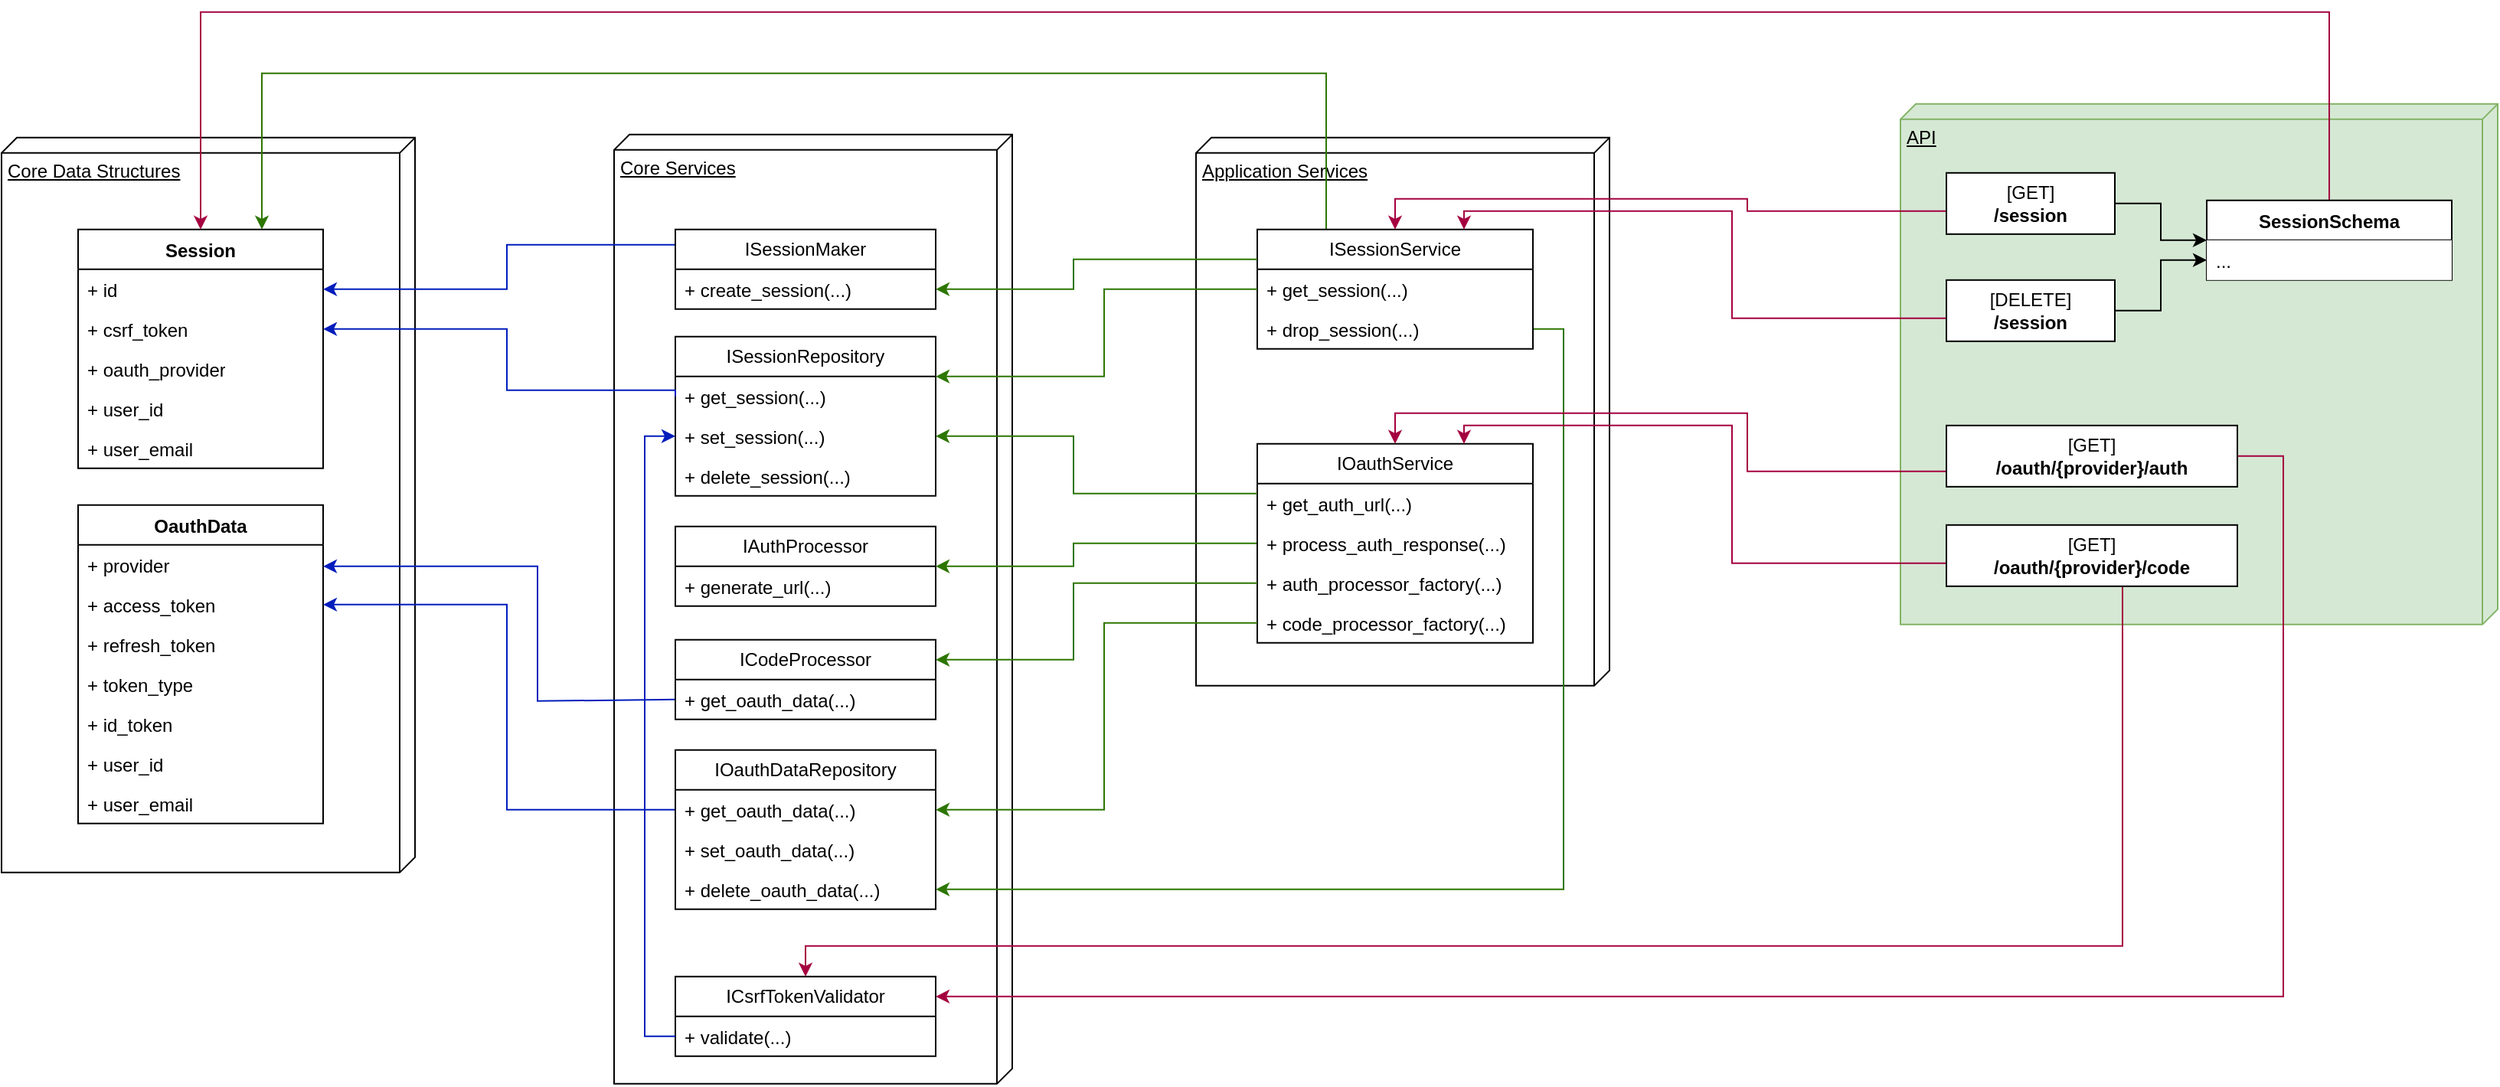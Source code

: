 <mxfile version="26.2.2">
  <diagram name="Page-1" id="v_4MF3RWXd26XCB0yrqc">
    <mxGraphModel dx="1392" dy="963" grid="1" gridSize="10" guides="1" tooltips="1" connect="1" arrows="1" fold="1" page="1" pageScale="1" pageWidth="850" pageHeight="1100" math="0" shadow="0">
      <root>
        <mxCell id="0" />
        <mxCell id="1" parent="0" />
        <mxCell id="Xyg-lu1VKMeduts_Xm5k-85" value="API" style="verticalAlign=top;align=left;spacingTop=8;spacingLeft=2;spacingRight=12;shape=cube;size=10;direction=south;fontStyle=4;html=1;whiteSpace=wrap;fillColor=#d5e8d4;strokeColor=#82b366;" vertex="1" parent="1">
          <mxGeometry x="1280" y="239.92" width="390" height="340" as="geometry" />
        </mxCell>
        <mxCell id="Xyg-lu1VKMeduts_Xm5k-68" value="Application Services" style="verticalAlign=top;align=left;spacingTop=8;spacingLeft=2;spacingRight=12;shape=cube;size=10;direction=south;fontStyle=4;html=1;whiteSpace=wrap;" vertex="1" parent="1">
          <mxGeometry x="820" y="261.92" width="270" height="358" as="geometry" />
        </mxCell>
        <mxCell id="Xyg-lu1VKMeduts_Xm5k-45" value="Core Services" style="verticalAlign=top;align=left;spacingTop=8;spacingLeft=2;spacingRight=12;shape=cube;size=10;direction=south;fontStyle=4;html=1;whiteSpace=wrap;" vertex="1" parent="1">
          <mxGeometry x="440" y="259.92" width="260" height="620" as="geometry" />
        </mxCell>
        <mxCell id="Xyg-lu1VKMeduts_Xm5k-20" value="Core Data Structures" style="verticalAlign=top;align=left;spacingTop=8;spacingLeft=2;spacingRight=12;shape=cube;size=10;direction=south;fontStyle=4;html=1;whiteSpace=wrap;" vertex="1" parent="1">
          <mxGeometry x="40" y="261.92" width="270" height="480" as="geometry" />
        </mxCell>
        <mxCell id="Xyg-lu1VKMeduts_Xm5k-5" value="Session" style="swimlane;fontStyle=1;align=center;verticalAlign=top;childLayout=stackLayout;horizontal=1;startSize=26;horizontalStack=0;resizeParent=1;resizeParentMax=0;resizeLast=0;collapsible=1;marginBottom=0;whiteSpace=wrap;html=1;" vertex="1" parent="1">
          <mxGeometry x="90" y="321.92" width="160" height="156" as="geometry" />
        </mxCell>
        <mxCell id="Xyg-lu1VKMeduts_Xm5k-6" value="+ id" style="text;strokeColor=none;fillColor=none;align=left;verticalAlign=top;spacingLeft=4;spacingRight=4;overflow=hidden;rotatable=0;points=[[0,0.5],[1,0.5]];portConstraint=eastwest;whiteSpace=wrap;html=1;" vertex="1" parent="Xyg-lu1VKMeduts_Xm5k-5">
          <mxGeometry y="26" width="160" height="26" as="geometry" />
        </mxCell>
        <mxCell id="Xyg-lu1VKMeduts_Xm5k-8" value="+ csrf_token" style="text;strokeColor=none;fillColor=none;align=left;verticalAlign=top;spacingLeft=4;spacingRight=4;overflow=hidden;rotatable=0;points=[[0,0.5],[1,0.5]];portConstraint=eastwest;whiteSpace=wrap;html=1;" vertex="1" parent="Xyg-lu1VKMeduts_Xm5k-5">
          <mxGeometry y="52" width="160" height="26" as="geometry" />
        </mxCell>
        <mxCell id="Xyg-lu1VKMeduts_Xm5k-9" value="+ oauth_provider" style="text;strokeColor=none;fillColor=none;align=left;verticalAlign=top;spacingLeft=4;spacingRight=4;overflow=hidden;rotatable=0;points=[[0,0.5],[1,0.5]];portConstraint=eastwest;whiteSpace=wrap;html=1;" vertex="1" parent="Xyg-lu1VKMeduts_Xm5k-5">
          <mxGeometry y="78" width="160" height="26" as="geometry" />
        </mxCell>
        <mxCell id="Xyg-lu1VKMeduts_Xm5k-10" value="+ user_id" style="text;strokeColor=none;fillColor=none;align=left;verticalAlign=top;spacingLeft=4;spacingRight=4;overflow=hidden;rotatable=0;points=[[0,0.5],[1,0.5]];portConstraint=eastwest;whiteSpace=wrap;html=1;" vertex="1" parent="Xyg-lu1VKMeduts_Xm5k-5">
          <mxGeometry y="104" width="160" height="26" as="geometry" />
        </mxCell>
        <mxCell id="Xyg-lu1VKMeduts_Xm5k-11" value="+ user_email" style="text;strokeColor=none;fillColor=none;align=left;verticalAlign=top;spacingLeft=4;spacingRight=4;overflow=hidden;rotatable=0;points=[[0,0.5],[1,0.5]];portConstraint=eastwest;whiteSpace=wrap;html=1;" vertex="1" parent="Xyg-lu1VKMeduts_Xm5k-5">
          <mxGeometry y="130" width="160" height="26" as="geometry" />
        </mxCell>
        <mxCell id="Xyg-lu1VKMeduts_Xm5k-12" value="OauthData" style="swimlane;fontStyle=1;align=center;verticalAlign=top;childLayout=stackLayout;horizontal=1;startSize=26;horizontalStack=0;resizeParent=1;resizeParentMax=0;resizeLast=0;collapsible=1;marginBottom=0;whiteSpace=wrap;html=1;" vertex="1" parent="1">
          <mxGeometry x="90" y="501.92" width="160" height="208" as="geometry" />
        </mxCell>
        <mxCell id="Xyg-lu1VKMeduts_Xm5k-13" value="+ provider" style="text;strokeColor=none;fillColor=none;align=left;verticalAlign=top;spacingLeft=4;spacingRight=4;overflow=hidden;rotatable=0;points=[[0,0.5],[1,0.5]];portConstraint=eastwest;whiteSpace=wrap;html=1;" vertex="1" parent="Xyg-lu1VKMeduts_Xm5k-12">
          <mxGeometry y="26" width="160" height="26" as="geometry" />
        </mxCell>
        <mxCell id="Xyg-lu1VKMeduts_Xm5k-14" value="+ access_token" style="text;strokeColor=none;fillColor=none;align=left;verticalAlign=top;spacingLeft=4;spacingRight=4;overflow=hidden;rotatable=0;points=[[0,0.5],[1,0.5]];portConstraint=eastwest;whiteSpace=wrap;html=1;" vertex="1" parent="Xyg-lu1VKMeduts_Xm5k-12">
          <mxGeometry y="52" width="160" height="26" as="geometry" />
        </mxCell>
        <mxCell id="Xyg-lu1VKMeduts_Xm5k-15" value="+ refresh_token" style="text;strokeColor=none;fillColor=none;align=left;verticalAlign=top;spacingLeft=4;spacingRight=4;overflow=hidden;rotatable=0;points=[[0,0.5],[1,0.5]];portConstraint=eastwest;whiteSpace=wrap;html=1;" vertex="1" parent="Xyg-lu1VKMeduts_Xm5k-12">
          <mxGeometry y="78" width="160" height="26" as="geometry" />
        </mxCell>
        <mxCell id="Xyg-lu1VKMeduts_Xm5k-16" value="+ token_type" style="text;strokeColor=none;fillColor=none;align=left;verticalAlign=top;spacingLeft=4;spacingRight=4;overflow=hidden;rotatable=0;points=[[0,0.5],[1,0.5]];portConstraint=eastwest;whiteSpace=wrap;html=1;" vertex="1" parent="Xyg-lu1VKMeduts_Xm5k-12">
          <mxGeometry y="104" width="160" height="26" as="geometry" />
        </mxCell>
        <mxCell id="Xyg-lu1VKMeduts_Xm5k-17" value="+ id_token" style="text;strokeColor=none;fillColor=none;align=left;verticalAlign=top;spacingLeft=4;spacingRight=4;overflow=hidden;rotatable=0;points=[[0,0.5],[1,0.5]];portConstraint=eastwest;whiteSpace=wrap;html=1;" vertex="1" parent="Xyg-lu1VKMeduts_Xm5k-12">
          <mxGeometry y="130" width="160" height="26" as="geometry" />
        </mxCell>
        <mxCell id="Xyg-lu1VKMeduts_Xm5k-18" value="+ user_id" style="text;strokeColor=none;fillColor=none;align=left;verticalAlign=top;spacingLeft=4;spacingRight=4;overflow=hidden;rotatable=0;points=[[0,0.5],[1,0.5]];portConstraint=eastwest;whiteSpace=wrap;html=1;" vertex="1" parent="Xyg-lu1VKMeduts_Xm5k-12">
          <mxGeometry y="156" width="160" height="26" as="geometry" />
        </mxCell>
        <mxCell id="Xyg-lu1VKMeduts_Xm5k-19" value="+ user_email" style="text;strokeColor=none;fillColor=none;align=left;verticalAlign=top;spacingLeft=4;spacingRight=4;overflow=hidden;rotatable=0;points=[[0,0.5],[1,0.5]];portConstraint=eastwest;whiteSpace=wrap;html=1;" vertex="1" parent="Xyg-lu1VKMeduts_Xm5k-12">
          <mxGeometry y="182" width="160" height="26" as="geometry" />
        </mxCell>
        <mxCell id="Xyg-lu1VKMeduts_Xm5k-23" value="IAuthProcessor" style="swimlane;fontStyle=0;childLayout=stackLayout;horizontal=1;startSize=26;fillColor=none;horizontalStack=0;resizeParent=1;resizeParentMax=0;resizeLast=0;collapsible=1;marginBottom=0;whiteSpace=wrap;html=1;" vertex="1" parent="1">
          <mxGeometry x="480" y="515.92" width="170" height="52" as="geometry" />
        </mxCell>
        <mxCell id="Xyg-lu1VKMeduts_Xm5k-24" value="+ generate_url(...)" style="text;strokeColor=none;fillColor=none;align=left;verticalAlign=top;spacingLeft=4;spacingRight=4;overflow=hidden;rotatable=0;points=[[0,0.5],[1,0.5]];portConstraint=eastwest;whiteSpace=wrap;html=1;" vertex="1" parent="Xyg-lu1VKMeduts_Xm5k-23">
          <mxGeometry y="26" width="170" height="26" as="geometry" />
        </mxCell>
        <mxCell id="Xyg-lu1VKMeduts_Xm5k-43" style="edgeStyle=orthogonalEdgeStyle;rounded=0;orthogonalLoop=1;jettySize=auto;html=1;entryX=1;entryY=0.5;entryDx=0;entryDy=0;exitX=0;exitY=0.5;exitDx=0;exitDy=0;fillColor=#0050ef;strokeColor=#001DBC;" edge="1" parent="1" source="Xyg-lu1VKMeduts_Xm5k-28" target="Xyg-lu1VKMeduts_Xm5k-13">
          <mxGeometry relative="1" as="geometry">
            <Array as="points">
              <mxPoint x="480" y="629.92" />
              <mxPoint x="390" y="629.92" />
              <mxPoint x="390" y="541.92" />
              <mxPoint x="250" y="541.92" />
            </Array>
          </mxGeometry>
        </mxCell>
        <mxCell id="Xyg-lu1VKMeduts_Xm5k-27" value="ICodeProcessor" style="swimlane;fontStyle=0;childLayout=stackLayout;horizontal=1;startSize=26;fillColor=none;horizontalStack=0;resizeParent=1;resizeParentMax=0;resizeLast=0;collapsible=1;marginBottom=0;whiteSpace=wrap;html=1;" vertex="1" parent="1">
          <mxGeometry x="480" y="589.92" width="170" height="52" as="geometry" />
        </mxCell>
        <mxCell id="Xyg-lu1VKMeduts_Xm5k-28" value="+ get_oauth_data(...)" style="text;strokeColor=none;fillColor=none;align=left;verticalAlign=top;spacingLeft=4;spacingRight=4;overflow=hidden;rotatable=0;points=[[0,0.5],[1,0.5]];portConstraint=eastwest;whiteSpace=wrap;html=1;" vertex="1" parent="Xyg-lu1VKMeduts_Xm5k-27">
          <mxGeometry y="26" width="170" height="26" as="geometry" />
        </mxCell>
        <mxCell id="Xyg-lu1VKMeduts_Xm5k-29" value="ICsrfTokenValidator" style="swimlane;fontStyle=0;childLayout=stackLayout;horizontal=1;startSize=26;fillColor=none;horizontalStack=0;resizeParent=1;resizeParentMax=0;resizeLast=0;collapsible=1;marginBottom=0;whiteSpace=wrap;html=1;" vertex="1" parent="1">
          <mxGeometry x="480" y="809.92" width="170" height="52" as="geometry" />
        </mxCell>
        <mxCell id="Xyg-lu1VKMeduts_Xm5k-30" value="+ validate(...)" style="text;strokeColor=none;fillColor=none;align=left;verticalAlign=top;spacingLeft=4;spacingRight=4;overflow=hidden;rotatable=0;points=[[0,0.5],[1,0.5]];portConstraint=eastwest;whiteSpace=wrap;html=1;" vertex="1" parent="Xyg-lu1VKMeduts_Xm5k-29">
          <mxGeometry y="26" width="170" height="26" as="geometry" />
        </mxCell>
        <mxCell id="Xyg-lu1VKMeduts_Xm5k-31" value="ISessionRepository" style="swimlane;fontStyle=0;childLayout=stackLayout;horizontal=1;startSize=26;fillColor=none;horizontalStack=0;resizeParent=1;resizeParentMax=0;resizeLast=0;collapsible=1;marginBottom=0;whiteSpace=wrap;html=1;" vertex="1" parent="1">
          <mxGeometry x="480" y="391.92" width="170" height="104" as="geometry" />
        </mxCell>
        <mxCell id="Xyg-lu1VKMeduts_Xm5k-32" value="+ get_session(...)" style="text;strokeColor=none;fillColor=none;align=left;verticalAlign=top;spacingLeft=4;spacingRight=4;overflow=hidden;rotatable=0;points=[[0,0.5],[1,0.5]];portConstraint=eastwest;whiteSpace=wrap;html=1;" vertex="1" parent="Xyg-lu1VKMeduts_Xm5k-31">
          <mxGeometry y="26" width="170" height="26" as="geometry" />
        </mxCell>
        <mxCell id="Xyg-lu1VKMeduts_Xm5k-34" value="+ set_session(...)" style="text;strokeColor=none;fillColor=none;align=left;verticalAlign=top;spacingLeft=4;spacingRight=4;overflow=hidden;rotatable=0;points=[[0,0.5],[1,0.5]];portConstraint=eastwest;whiteSpace=wrap;html=1;" vertex="1" parent="Xyg-lu1VKMeduts_Xm5k-31">
          <mxGeometry y="52" width="170" height="26" as="geometry" />
        </mxCell>
        <mxCell id="Xyg-lu1VKMeduts_Xm5k-33" value="+ delete_session(...)" style="text;strokeColor=none;fillColor=none;align=left;verticalAlign=top;spacingLeft=4;spacingRight=4;overflow=hidden;rotatable=0;points=[[0,0.5],[1,0.5]];portConstraint=eastwest;whiteSpace=wrap;html=1;" vertex="1" parent="Xyg-lu1VKMeduts_Xm5k-31">
          <mxGeometry y="78" width="170" height="26" as="geometry" />
        </mxCell>
        <mxCell id="Xyg-lu1VKMeduts_Xm5k-42" style="edgeStyle=orthogonalEdgeStyle;rounded=0;orthogonalLoop=1;jettySize=auto;html=1;entryX=1;entryY=0.5;entryDx=0;entryDy=0;exitX=0;exitY=0.5;exitDx=0;exitDy=0;fillColor=#0050ef;strokeColor=#001DBC;" edge="1" parent="1" source="Xyg-lu1VKMeduts_Xm5k-36" target="Xyg-lu1VKMeduts_Xm5k-14">
          <mxGeometry relative="1" as="geometry">
            <Array as="points">
              <mxPoint x="370" y="700.92" />
              <mxPoint x="370" y="566.92" />
            </Array>
          </mxGeometry>
        </mxCell>
        <mxCell id="Xyg-lu1VKMeduts_Xm5k-35" value="IOauthDataRepository" style="swimlane;fontStyle=0;childLayout=stackLayout;horizontal=1;startSize=26;fillColor=none;horizontalStack=0;resizeParent=1;resizeParentMax=0;resizeLast=0;collapsible=1;marginBottom=0;whiteSpace=wrap;html=1;" vertex="1" parent="1">
          <mxGeometry x="480" y="661.92" width="170" height="104" as="geometry" />
        </mxCell>
        <mxCell id="Xyg-lu1VKMeduts_Xm5k-36" value="+ get_oauth_data(...)" style="text;strokeColor=none;fillColor=none;align=left;verticalAlign=top;spacingLeft=4;spacingRight=4;overflow=hidden;rotatable=0;points=[[0,0.5],[1,0.5]];portConstraint=eastwest;whiteSpace=wrap;html=1;" vertex="1" parent="Xyg-lu1VKMeduts_Xm5k-35">
          <mxGeometry y="26" width="170" height="26" as="geometry" />
        </mxCell>
        <mxCell id="Xyg-lu1VKMeduts_Xm5k-37" value="+ set_oauth_data(...)" style="text;strokeColor=none;fillColor=none;align=left;verticalAlign=top;spacingLeft=4;spacingRight=4;overflow=hidden;rotatable=0;points=[[0,0.5],[1,0.5]];portConstraint=eastwest;whiteSpace=wrap;html=1;" vertex="1" parent="Xyg-lu1VKMeduts_Xm5k-35">
          <mxGeometry y="52" width="170" height="26" as="geometry" />
        </mxCell>
        <mxCell id="Xyg-lu1VKMeduts_Xm5k-38" value="+ delete_oauth_data(...)" style="text;strokeColor=none;fillColor=none;align=left;verticalAlign=top;spacingLeft=4;spacingRight=4;overflow=hidden;rotatable=0;points=[[0,0.5],[1,0.5]];portConstraint=eastwest;whiteSpace=wrap;html=1;" vertex="1" parent="Xyg-lu1VKMeduts_Xm5k-35">
          <mxGeometry y="78" width="170" height="26" as="geometry" />
        </mxCell>
        <mxCell id="Xyg-lu1VKMeduts_Xm5k-44" style="edgeStyle=orthogonalEdgeStyle;rounded=0;orthogonalLoop=1;jettySize=auto;html=1;entryX=1;entryY=0.5;entryDx=0;entryDy=0;exitX=0;exitY=0.25;exitDx=0;exitDy=0;fillColor=#0050ef;strokeColor=#001DBC;" edge="1" parent="1" source="Xyg-lu1VKMeduts_Xm5k-39" target="Xyg-lu1VKMeduts_Xm5k-6">
          <mxGeometry relative="1" as="geometry">
            <Array as="points">
              <mxPoint x="480" y="331.92" />
              <mxPoint x="370" y="331.92" />
              <mxPoint x="370" y="360.92" />
            </Array>
          </mxGeometry>
        </mxCell>
        <mxCell id="Xyg-lu1VKMeduts_Xm5k-39" value="ISessionMaker" style="swimlane;fontStyle=0;childLayout=stackLayout;horizontal=1;startSize=26;fillColor=none;horizontalStack=0;resizeParent=1;resizeParentMax=0;resizeLast=0;collapsible=1;marginBottom=0;whiteSpace=wrap;html=1;" vertex="1" parent="1">
          <mxGeometry x="480" y="321.92" width="170" height="52" as="geometry" />
        </mxCell>
        <mxCell id="Xyg-lu1VKMeduts_Xm5k-40" value="+ create_session(...)" style="text;strokeColor=none;fillColor=none;align=left;verticalAlign=top;spacingLeft=4;spacingRight=4;overflow=hidden;rotatable=0;points=[[0,0.5],[1,0.5]];portConstraint=eastwest;whiteSpace=wrap;html=1;" vertex="1" parent="Xyg-lu1VKMeduts_Xm5k-39">
          <mxGeometry y="26" width="170" height="26" as="geometry" />
        </mxCell>
        <mxCell id="Xyg-lu1VKMeduts_Xm5k-41" style="edgeStyle=orthogonalEdgeStyle;rounded=0;orthogonalLoop=1;jettySize=auto;html=1;entryX=1;entryY=0.5;entryDx=0;entryDy=0;exitX=0;exitY=0.5;exitDx=0;exitDy=0;fillColor=#0050ef;strokeColor=#001DBC;" edge="1" parent="1" source="Xyg-lu1VKMeduts_Xm5k-32" target="Xyg-lu1VKMeduts_Xm5k-8">
          <mxGeometry relative="1" as="geometry">
            <Array as="points">
              <mxPoint x="480" y="426.92" />
              <mxPoint x="370" y="426.92" />
              <mxPoint x="370" y="386.92" />
            </Array>
          </mxGeometry>
        </mxCell>
        <mxCell id="Xyg-lu1VKMeduts_Xm5k-60" style="edgeStyle=orthogonalEdgeStyle;rounded=0;orthogonalLoop=1;jettySize=auto;html=1;entryX=1;entryY=0.5;entryDx=0;entryDy=0;exitX=0;exitY=0.5;exitDx=0;exitDy=0;fillColor=#60a917;strokeColor=#2D7600;" edge="1" parent="1" source="Xyg-lu1VKMeduts_Xm5k-48" target="Xyg-lu1VKMeduts_Xm5k-23">
          <mxGeometry relative="1" as="geometry">
            <Array as="points">
              <mxPoint x="740" y="526.92" />
              <mxPoint x="740" y="541.92" />
            </Array>
          </mxGeometry>
        </mxCell>
        <mxCell id="Xyg-lu1VKMeduts_Xm5k-46" value="IOauthService" style="swimlane;fontStyle=0;childLayout=stackLayout;horizontal=1;startSize=26;fillColor=none;horizontalStack=0;resizeParent=1;resizeParentMax=0;resizeLast=0;collapsible=1;marginBottom=0;whiteSpace=wrap;html=1;" vertex="1" parent="1">
          <mxGeometry x="860" y="461.92" width="180" height="130" as="geometry" />
        </mxCell>
        <mxCell id="Xyg-lu1VKMeduts_Xm5k-47" value="+ get_auth_url(...)" style="text;strokeColor=none;fillColor=none;align=left;verticalAlign=top;spacingLeft=4;spacingRight=4;overflow=hidden;rotatable=0;points=[[0,0.5],[1,0.5]];portConstraint=eastwest;whiteSpace=wrap;html=1;" vertex="1" parent="Xyg-lu1VKMeduts_Xm5k-46">
          <mxGeometry y="26" width="180" height="26" as="geometry" />
        </mxCell>
        <mxCell id="Xyg-lu1VKMeduts_Xm5k-48" value="+ process_auth_response(...)" style="text;strokeColor=none;fillColor=none;align=left;verticalAlign=top;spacingLeft=4;spacingRight=4;overflow=hidden;rotatable=0;points=[[0,0.5],[1,0.5]];portConstraint=eastwest;whiteSpace=wrap;html=1;" vertex="1" parent="Xyg-lu1VKMeduts_Xm5k-46">
          <mxGeometry y="52" width="180" height="26" as="geometry" />
        </mxCell>
        <mxCell id="Xyg-lu1VKMeduts_Xm5k-54" value="+ auth_processor_factory(...)" style="text;strokeColor=none;fillColor=none;align=left;verticalAlign=top;spacingLeft=4;spacingRight=4;overflow=hidden;rotatable=0;points=[[0,0.5],[1,0.5]];portConstraint=eastwest;whiteSpace=wrap;html=1;" vertex="1" parent="Xyg-lu1VKMeduts_Xm5k-46">
          <mxGeometry y="78" width="180" height="26" as="geometry" />
        </mxCell>
        <mxCell id="Xyg-lu1VKMeduts_Xm5k-49" value="+ code_processor_factory(...)" style="text;strokeColor=none;fillColor=none;align=left;verticalAlign=top;spacingLeft=4;spacingRight=4;overflow=hidden;rotatable=0;points=[[0,0.5],[1,0.5]];portConstraint=eastwest;whiteSpace=wrap;html=1;" vertex="1" parent="Xyg-lu1VKMeduts_Xm5k-46">
          <mxGeometry y="104" width="180" height="26" as="geometry" />
        </mxCell>
        <mxCell id="Xyg-lu1VKMeduts_Xm5k-66" style="edgeStyle=orthogonalEdgeStyle;rounded=0;orthogonalLoop=1;jettySize=auto;html=1;entryX=1;entryY=0.5;entryDx=0;entryDy=0;exitX=1;exitY=0.5;exitDx=0;exitDy=0;fillColor=#60a917;strokeColor=#2D7600;" edge="1" parent="1" source="Xyg-lu1VKMeduts_Xm5k-57" target="Xyg-lu1VKMeduts_Xm5k-38">
          <mxGeometry relative="1" as="geometry">
            <Array as="points">
              <mxPoint x="1060" y="386.92" />
              <mxPoint x="1060" y="752.92" />
            </Array>
          </mxGeometry>
        </mxCell>
        <mxCell id="Xyg-lu1VKMeduts_Xm5k-88" style="edgeStyle=orthogonalEdgeStyle;rounded=0;orthogonalLoop=1;jettySize=auto;html=1;entryX=0.75;entryY=0;entryDx=0;entryDy=0;exitX=0.25;exitY=0;exitDx=0;exitDy=0;fillColor=#60a917;strokeColor=#2D7600;" edge="1" parent="1" source="Xyg-lu1VKMeduts_Xm5k-55" target="Xyg-lu1VKMeduts_Xm5k-5">
          <mxGeometry relative="1" as="geometry">
            <Array as="points">
              <mxPoint x="905" y="219.92" />
              <mxPoint x="210" y="219.92" />
            </Array>
          </mxGeometry>
        </mxCell>
        <mxCell id="Xyg-lu1VKMeduts_Xm5k-55" value="ISessionService" style="swimlane;fontStyle=0;childLayout=stackLayout;horizontal=1;startSize=26;fillColor=none;horizontalStack=0;resizeParent=1;resizeParentMax=0;resizeLast=0;collapsible=1;marginBottom=0;whiteSpace=wrap;html=1;" vertex="1" parent="1">
          <mxGeometry x="860" y="321.92" width="180" height="78" as="geometry" />
        </mxCell>
        <mxCell id="Xyg-lu1VKMeduts_Xm5k-56" value="+ get_session(...)" style="text;strokeColor=none;fillColor=none;align=left;verticalAlign=top;spacingLeft=4;spacingRight=4;overflow=hidden;rotatable=0;points=[[0,0.5],[1,0.5]];portConstraint=eastwest;whiteSpace=wrap;html=1;" vertex="1" parent="Xyg-lu1VKMeduts_Xm5k-55">
          <mxGeometry y="26" width="180" height="26" as="geometry" />
        </mxCell>
        <mxCell id="Xyg-lu1VKMeduts_Xm5k-57" value="+ drop_session(...)" style="text;strokeColor=none;fillColor=none;align=left;verticalAlign=top;spacingLeft=4;spacingRight=4;overflow=hidden;rotatable=0;points=[[0,0.5],[1,0.5]];portConstraint=eastwest;whiteSpace=wrap;html=1;" vertex="1" parent="Xyg-lu1VKMeduts_Xm5k-55">
          <mxGeometry y="52" width="180" height="26" as="geometry" />
        </mxCell>
        <mxCell id="Xyg-lu1VKMeduts_Xm5k-61" style="edgeStyle=orthogonalEdgeStyle;rounded=0;orthogonalLoop=1;jettySize=auto;html=1;entryX=1;entryY=0.25;entryDx=0;entryDy=0;exitX=0;exitY=0.5;exitDx=0;exitDy=0;fillColor=#60a917;strokeColor=#2D7600;" edge="1" parent="1" source="Xyg-lu1VKMeduts_Xm5k-54" target="Xyg-lu1VKMeduts_Xm5k-27">
          <mxGeometry relative="1" as="geometry">
            <Array as="points">
              <mxPoint x="740" y="552.92" />
              <mxPoint x="740" y="602.92" />
            </Array>
          </mxGeometry>
        </mxCell>
        <mxCell id="Xyg-lu1VKMeduts_Xm5k-62" style="edgeStyle=orthogonalEdgeStyle;rounded=0;orthogonalLoop=1;jettySize=auto;html=1;entryX=1;entryY=0.5;entryDx=0;entryDy=0;exitX=0;exitY=0.25;exitDx=0;exitDy=0;fillColor=#60a917;strokeColor=#2D7600;" edge="1" parent="1" source="Xyg-lu1VKMeduts_Xm5k-46" target="Xyg-lu1VKMeduts_Xm5k-34">
          <mxGeometry relative="1" as="geometry">
            <Array as="points">
              <mxPoint x="740" y="493.92" />
              <mxPoint x="740" y="456.92" />
            </Array>
          </mxGeometry>
        </mxCell>
        <mxCell id="Xyg-lu1VKMeduts_Xm5k-63" style="edgeStyle=orthogonalEdgeStyle;rounded=0;orthogonalLoop=1;jettySize=auto;html=1;entryX=1;entryY=0.25;entryDx=0;entryDy=0;fillColor=#60a917;strokeColor=#2D7600;" edge="1" parent="1" source="Xyg-lu1VKMeduts_Xm5k-56" target="Xyg-lu1VKMeduts_Xm5k-31">
          <mxGeometry relative="1" as="geometry">
            <Array as="points">
              <mxPoint x="760" y="360.92" />
              <mxPoint x="760" y="417.92" />
            </Array>
          </mxGeometry>
        </mxCell>
        <mxCell id="Xyg-lu1VKMeduts_Xm5k-64" style="edgeStyle=orthogonalEdgeStyle;rounded=0;orthogonalLoop=1;jettySize=auto;html=1;entryX=1;entryY=0.5;entryDx=0;entryDy=0;exitX=0;exitY=0.25;exitDx=0;exitDy=0;fillColor=#60a917;strokeColor=#2D7600;" edge="1" parent="1" source="Xyg-lu1VKMeduts_Xm5k-55" target="Xyg-lu1VKMeduts_Xm5k-40">
          <mxGeometry relative="1" as="geometry">
            <Array as="points">
              <mxPoint x="740" y="341.92" />
              <mxPoint x="740" y="360.92" />
            </Array>
          </mxGeometry>
        </mxCell>
        <mxCell id="Xyg-lu1VKMeduts_Xm5k-67" style="edgeStyle=orthogonalEdgeStyle;rounded=0;orthogonalLoop=1;jettySize=auto;html=1;entryX=1;entryY=0.5;entryDx=0;entryDy=0;exitX=0;exitY=0.5;exitDx=0;exitDy=0;fillColor=#60a917;strokeColor=#2D7600;" edge="1" parent="1" source="Xyg-lu1VKMeduts_Xm5k-49" target="Xyg-lu1VKMeduts_Xm5k-36">
          <mxGeometry relative="1" as="geometry">
            <Array as="points">
              <mxPoint x="760" y="578.92" />
              <mxPoint x="760" y="700.92" />
            </Array>
          </mxGeometry>
        </mxCell>
        <mxCell id="Xyg-lu1VKMeduts_Xm5k-77" style="edgeStyle=orthogonalEdgeStyle;rounded=0;orthogonalLoop=1;jettySize=auto;html=1;entryX=0;entryY=0.5;entryDx=0;entryDy=0;" edge="1" parent="1" source="Xyg-lu1VKMeduts_Xm5k-69" target="Xyg-lu1VKMeduts_Xm5k-71">
          <mxGeometry relative="1" as="geometry" />
        </mxCell>
        <mxCell id="Xyg-lu1VKMeduts_Xm5k-78" style="edgeStyle=orthogonalEdgeStyle;rounded=0;orthogonalLoop=1;jettySize=auto;html=1;entryX=0.5;entryY=0;entryDx=0;entryDy=0;fillColor=#d80073;strokeColor=#A50040;" edge="1" parent="1" source="Xyg-lu1VKMeduts_Xm5k-69" target="Xyg-lu1VKMeduts_Xm5k-55">
          <mxGeometry relative="1" as="geometry">
            <Array as="points">
              <mxPoint x="1180" y="309.92" />
              <mxPoint x="1180" y="301.92" />
              <mxPoint x="950" y="301.92" />
            </Array>
          </mxGeometry>
        </mxCell>
        <mxCell id="Xyg-lu1VKMeduts_Xm5k-69" value="[GET]&lt;br&gt;&lt;b&gt;/session&lt;/b&gt;" style="html=1;whiteSpace=wrap;" vertex="1" parent="1">
          <mxGeometry x="1310" y="284.92" width="110" height="40" as="geometry" />
        </mxCell>
        <mxCell id="Xyg-lu1VKMeduts_Xm5k-79" style="edgeStyle=orthogonalEdgeStyle;rounded=0;orthogonalLoop=1;jettySize=auto;html=1;entryX=0.75;entryY=0;entryDx=0;entryDy=0;exitX=0;exitY=0.5;exitDx=0;exitDy=0;fillColor=#d80073;strokeColor=#A50040;" edge="1" parent="1" source="Xyg-lu1VKMeduts_Xm5k-70" target="Xyg-lu1VKMeduts_Xm5k-55">
          <mxGeometry relative="1" as="geometry">
            <Array as="points">
              <mxPoint x="1170" y="379.92" />
              <mxPoint x="1170" y="309.92" />
              <mxPoint x="995" y="309.92" />
            </Array>
          </mxGeometry>
        </mxCell>
        <mxCell id="Xyg-lu1VKMeduts_Xm5k-80" style="edgeStyle=orthogonalEdgeStyle;rounded=0;orthogonalLoop=1;jettySize=auto;html=1;entryX=0;entryY=0.5;entryDx=0;entryDy=0;" edge="1" parent="1" source="Xyg-lu1VKMeduts_Xm5k-70" target="Xyg-lu1VKMeduts_Xm5k-72">
          <mxGeometry relative="1" as="geometry" />
        </mxCell>
        <mxCell id="Xyg-lu1VKMeduts_Xm5k-70" value="[DELETE]&lt;br&gt;&lt;b&gt;/session&lt;/b&gt;" style="html=1;whiteSpace=wrap;" vertex="1" parent="1">
          <mxGeometry x="1310" y="354.92" width="110" height="40" as="geometry" />
        </mxCell>
        <mxCell id="Xyg-lu1VKMeduts_Xm5k-89" style="edgeStyle=orthogonalEdgeStyle;rounded=0;orthogonalLoop=1;jettySize=auto;html=1;entryX=0.5;entryY=0;entryDx=0;entryDy=0;fillColor=#d80073;strokeColor=#A50040;" edge="1" parent="1" source="Xyg-lu1VKMeduts_Xm5k-71" target="Xyg-lu1VKMeduts_Xm5k-5">
          <mxGeometry relative="1" as="geometry">
            <Array as="points">
              <mxPoint x="1560" y="179.92" />
              <mxPoint x="170" y="179.92" />
            </Array>
          </mxGeometry>
        </mxCell>
        <mxCell id="Xyg-lu1VKMeduts_Xm5k-71" value="SessionSchema" style="swimlane;fontStyle=1;align=center;verticalAlign=top;childLayout=stackLayout;horizontal=1;startSize=26;horizontalStack=0;resizeParent=1;resizeParentMax=0;resizeLast=0;collapsible=1;marginBottom=0;whiteSpace=wrap;html=1;" vertex="1" parent="1">
          <mxGeometry x="1480" y="302.92" width="160" height="52" as="geometry" />
        </mxCell>
        <mxCell id="Xyg-lu1VKMeduts_Xm5k-72" value="..." style="text;align=left;verticalAlign=top;spacingLeft=4;spacingRight=4;overflow=hidden;rotatable=0;points=[[0,0.5],[1,0.5]];portConstraint=eastwest;whiteSpace=wrap;html=1;fillColor=default;" vertex="1" parent="Xyg-lu1VKMeduts_Xm5k-71">
          <mxGeometry y="26" width="160" height="26" as="geometry" />
        </mxCell>
        <mxCell id="Xyg-lu1VKMeduts_Xm5k-83" style="edgeStyle=orthogonalEdgeStyle;rounded=0;orthogonalLoop=1;jettySize=auto;html=1;entryX=0.5;entryY=0;entryDx=0;entryDy=0;fillColor=#d80073;strokeColor=#A50040;" edge="1" parent="1" source="Xyg-lu1VKMeduts_Xm5k-81" target="Xyg-lu1VKMeduts_Xm5k-46">
          <mxGeometry relative="1" as="geometry">
            <Array as="points">
              <mxPoint x="1180" y="479.92" />
              <mxPoint x="1180" y="441.92" />
              <mxPoint x="950" y="441.92" />
            </Array>
          </mxGeometry>
        </mxCell>
        <mxCell id="Xyg-lu1VKMeduts_Xm5k-86" style="edgeStyle=orthogonalEdgeStyle;rounded=0;orthogonalLoop=1;jettySize=auto;html=1;exitX=1;exitY=0.5;exitDx=0;exitDy=0;entryX=1;entryY=0.25;entryDx=0;entryDy=0;fillColor=#d80073;strokeColor=#A50040;" edge="1" parent="1" source="Xyg-lu1VKMeduts_Xm5k-81" target="Xyg-lu1VKMeduts_Xm5k-29">
          <mxGeometry relative="1" as="geometry">
            <mxPoint x="610" y="799.92" as="targetPoint" />
            <Array as="points">
              <mxPoint x="1530" y="469.92" />
              <mxPoint x="1530" y="822.92" />
            </Array>
          </mxGeometry>
        </mxCell>
        <mxCell id="Xyg-lu1VKMeduts_Xm5k-81" value="[GET]&lt;br&gt;&lt;b&gt;/oauth/{provider}/auth&lt;/b&gt;" style="html=1;whiteSpace=wrap;" vertex="1" parent="1">
          <mxGeometry x="1310" y="449.92" width="190" height="40" as="geometry" />
        </mxCell>
        <mxCell id="Xyg-lu1VKMeduts_Xm5k-84" style="edgeStyle=orthogonalEdgeStyle;rounded=0;orthogonalLoop=1;jettySize=auto;html=1;entryX=0.75;entryY=0;entryDx=0;entryDy=0;fillColor=#d80073;strokeColor=#A50040;" edge="1" parent="1" source="Xyg-lu1VKMeduts_Xm5k-82" target="Xyg-lu1VKMeduts_Xm5k-46">
          <mxGeometry relative="1" as="geometry">
            <Array as="points">
              <mxPoint x="1170" y="539.92" />
              <mxPoint x="1170" y="449.92" />
              <mxPoint x="995" y="449.92" />
            </Array>
          </mxGeometry>
        </mxCell>
        <mxCell id="Xyg-lu1VKMeduts_Xm5k-87" style="edgeStyle=orthogonalEdgeStyle;rounded=0;orthogonalLoop=1;jettySize=auto;html=1;entryX=0.5;entryY=0;entryDx=0;entryDy=0;fillColor=#d80073;strokeColor=#A50040;" edge="1" parent="1" source="Xyg-lu1VKMeduts_Xm5k-82" target="Xyg-lu1VKMeduts_Xm5k-29">
          <mxGeometry relative="1" as="geometry">
            <Array as="points">
              <mxPoint x="1425" y="789.92" />
              <mxPoint x="565" y="789.92" />
            </Array>
          </mxGeometry>
        </mxCell>
        <mxCell id="Xyg-lu1VKMeduts_Xm5k-82" value="[GET]&lt;br&gt;&lt;b&gt;/oauth/{provider}/code&lt;/b&gt;" style="html=1;whiteSpace=wrap;" vertex="1" parent="1">
          <mxGeometry x="1310" y="514.92" width="190" height="40" as="geometry" />
        </mxCell>
        <mxCell id="Xyg-lu1VKMeduts_Xm5k-90" style="edgeStyle=orthogonalEdgeStyle;rounded=0;orthogonalLoop=1;jettySize=auto;html=1;entryX=0;entryY=0.5;entryDx=0;entryDy=0;fillColor=#0050ef;strokeColor=#001DBC;" edge="1" parent="1" source="Xyg-lu1VKMeduts_Xm5k-30" target="Xyg-lu1VKMeduts_Xm5k-34">
          <mxGeometry relative="1" as="geometry" />
        </mxCell>
      </root>
    </mxGraphModel>
  </diagram>
</mxfile>
